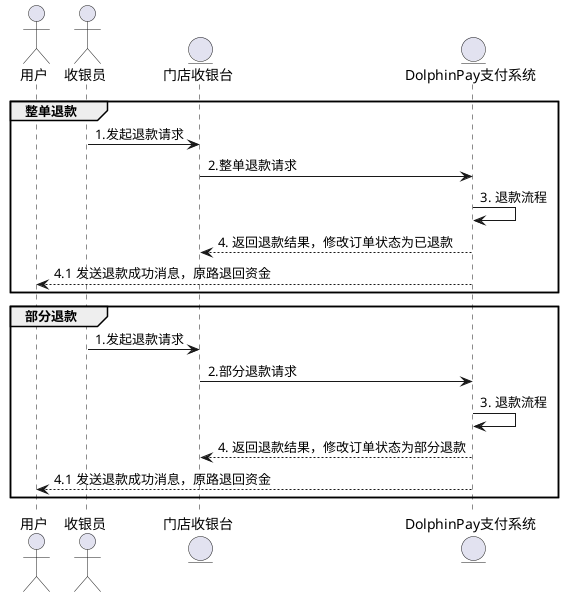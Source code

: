 @startuml
actor       用户          as USER
actor       收银员         as CASHIER
entity      门店收银台       as CHECKOUT
entity      DolphinPay支付系统       as PAY

group 整单退款
    CASHIER -> CHECKOUT: 1.发起退款请求
    CHECKOUT -> PAY: 2.整单退款请求
    PAY -> PAY: 3. 退款流程
    PAY --> CHECKOUT: 4. 返回退款结果，修改订单状态为已退款
    PAY --> USER: 4.1 发送退款成功消息，原路退回资金
end
group 部分退款
    CASHIER -> CHECKOUT: 1.发起退款请求
    CHECKOUT -> PAY: 2.部分退款请求
    PAY -> PAY: 3. 退款流程
    PAY --> CHECKOUT: 4. 返回退款结果，修改订单状态为部分退款
    PAY --> USER: 4.1 发送退款成功消息，原路退回资金
end
@enduml